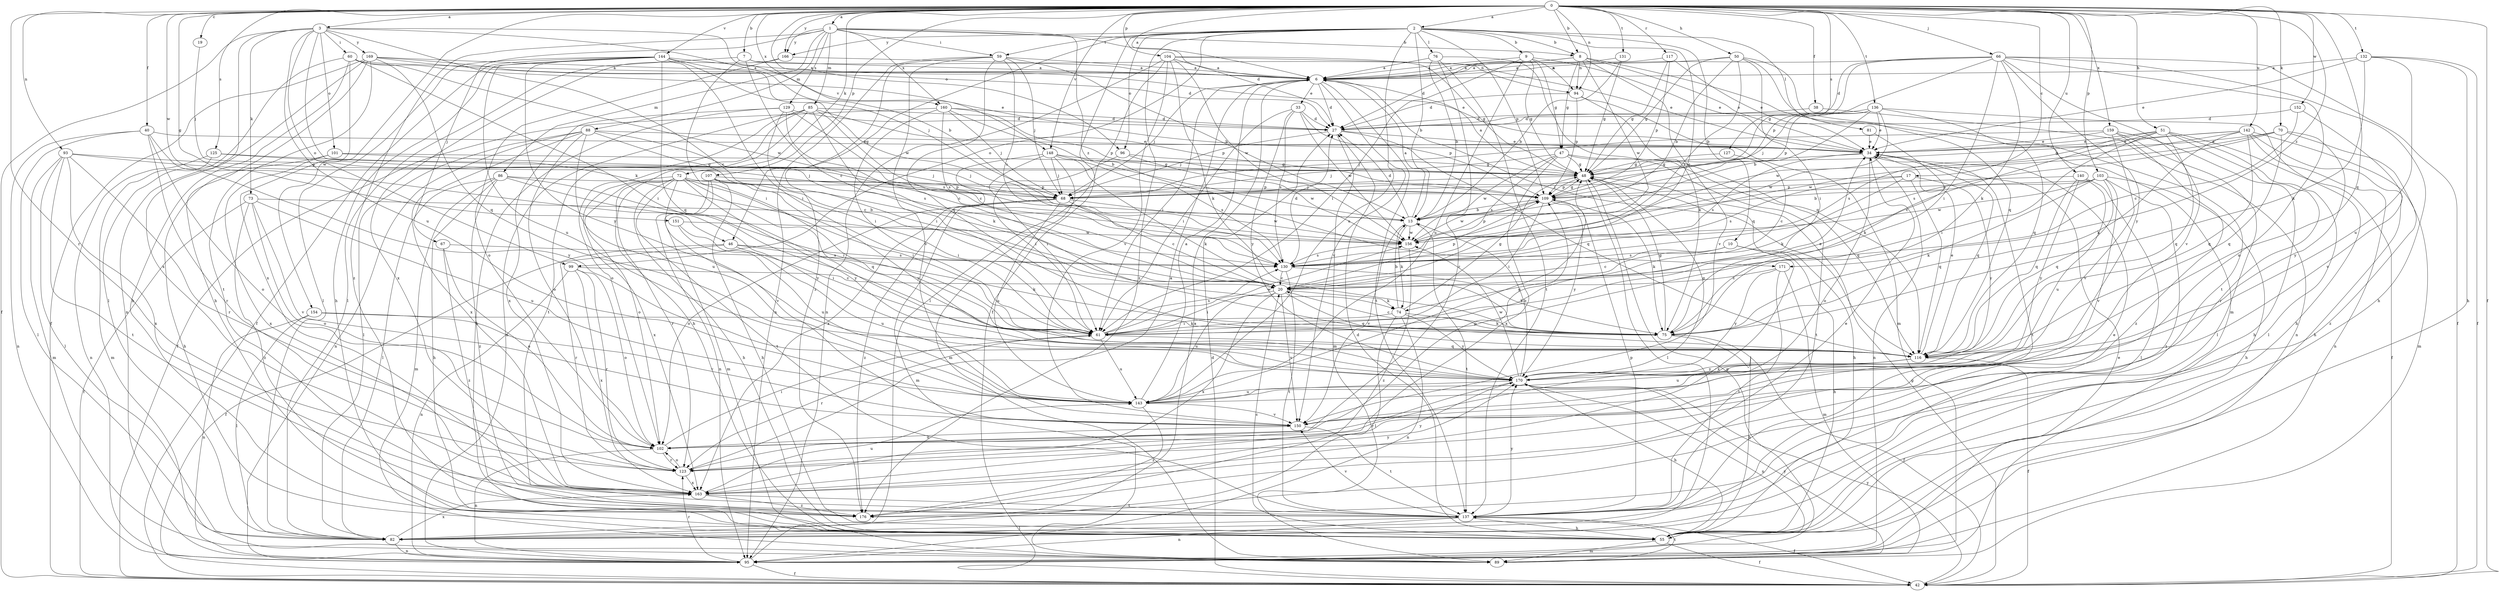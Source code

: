 strict digraph  {
0;
1;
2;
3;
6;
7;
8;
9;
10;
13;
17;
19;
20;
27;
33;
34;
38;
40;
42;
46;
47;
48;
50;
51;
55;
59;
60;
61;
66;
67;
68;
70;
72;
73;
74;
75;
76;
81;
82;
85;
86;
88;
89;
93;
94;
95;
96;
99;
101;
102;
103;
104;
107;
109;
116;
117;
123;
125;
127;
129;
130;
131;
132;
136;
137;
140;
142;
143;
144;
148;
150;
151;
152;
154;
156;
159;
160;
163;
166;
169;
170;
171;
176;
0 -> 1  [label=a];
0 -> 2  [label=a];
0 -> 3  [label=a];
0 -> 6  [label=a];
0 -> 7  [label=b];
0 -> 8  [label=b];
0 -> 17  [label=c];
0 -> 19  [label=c];
0 -> 38  [label=f];
0 -> 40  [label=f];
0 -> 42  [label=f];
0 -> 46  [label=g];
0 -> 50  [label=h];
0 -> 51  [label=h];
0 -> 66  [label=j];
0 -> 70  [label=k];
0 -> 72  [label=k];
0 -> 93  [label=n];
0 -> 94  [label=n];
0 -> 96  [label=o];
0 -> 103  [label=p];
0 -> 104  [label=p];
0 -> 107  [label=p];
0 -> 116  [label=q];
0 -> 117  [label=r];
0 -> 123  [label=r];
0 -> 125  [label=s];
0 -> 127  [label=s];
0 -> 131  [label=t];
0 -> 132  [label=t];
0 -> 136  [label=t];
0 -> 140  [label=u];
0 -> 142  [label=u];
0 -> 144  [label=v];
0 -> 148  [label=v];
0 -> 151  [label=w];
0 -> 152  [label=w];
0 -> 154  [label=w];
0 -> 159  [label=x];
0 -> 160  [label=x];
0 -> 166  [label=y];
0 -> 171  [label=z];
1 -> 8  [label=b];
1 -> 27  [label=d];
1 -> 59  [label=i];
1 -> 67  [label=j];
1 -> 85  [label=m];
1 -> 86  [label=m];
1 -> 88  [label=m];
1 -> 129  [label=s];
1 -> 160  [label=x];
1 -> 166  [label=y];
1 -> 171  [label=z];
1 -> 176  [label=z];
2 -> 8  [label=b];
2 -> 9  [label=b];
2 -> 10  [label=b];
2 -> 13  [label=b];
2 -> 20  [label=c];
2 -> 42  [label=f];
2 -> 46  [label=g];
2 -> 59  [label=i];
2 -> 76  [label=l];
2 -> 81  [label=l];
2 -> 96  [label=o];
2 -> 99  [label=o];
2 -> 109  [label=p];
2 -> 143  [label=u];
2 -> 166  [label=y];
2 -> 176  [label=z];
3 -> 13  [label=b];
3 -> 20  [label=c];
3 -> 42  [label=f];
3 -> 60  [label=i];
3 -> 73  [label=k];
3 -> 74  [label=k];
3 -> 99  [label=o];
3 -> 101  [label=o];
3 -> 143  [label=u];
3 -> 148  [label=v];
3 -> 163  [label=x];
3 -> 169  [label=y];
6 -> 27  [label=d];
6 -> 33  [label=e];
6 -> 61  [label=i];
6 -> 68  [label=j];
6 -> 116  [label=q];
6 -> 137  [label=t];
6 -> 150  [label=v];
7 -> 6  [label=a];
7 -> 20  [label=c];
7 -> 61  [label=i];
7 -> 82  [label=l];
7 -> 94  [label=n];
8 -> 6  [label=a];
8 -> 27  [label=d];
8 -> 34  [label=e];
8 -> 47  [label=g];
8 -> 89  [label=m];
8 -> 94  [label=n];
8 -> 150  [label=v];
8 -> 156  [label=w];
9 -> 6  [label=a];
9 -> 34  [label=e];
9 -> 47  [label=g];
9 -> 48  [label=g];
9 -> 61  [label=i];
9 -> 94  [label=n];
9 -> 143  [label=u];
10 -> 20  [label=c];
10 -> 55  [label=h];
10 -> 130  [label=s];
10 -> 163  [label=x];
13 -> 6  [label=a];
13 -> 27  [label=d];
13 -> 74  [label=k];
13 -> 137  [label=t];
13 -> 150  [label=v];
13 -> 156  [label=w];
17 -> 68  [label=j];
17 -> 74  [label=k];
17 -> 116  [label=q];
17 -> 130  [label=s];
17 -> 170  [label=y];
19 -> 68  [label=j];
20 -> 61  [label=i];
20 -> 74  [label=k];
20 -> 109  [label=p];
20 -> 116  [label=q];
20 -> 143  [label=u];
20 -> 150  [label=v];
20 -> 163  [label=x];
27 -> 34  [label=e];
27 -> 68  [label=j];
27 -> 89  [label=m];
27 -> 116  [label=q];
33 -> 27  [label=d];
33 -> 61  [label=i];
33 -> 109  [label=p];
33 -> 130  [label=s];
33 -> 156  [label=w];
33 -> 170  [label=y];
34 -> 48  [label=g];
34 -> 95  [label=n];
34 -> 102  [label=o];
34 -> 116  [label=q];
34 -> 130  [label=s];
34 -> 137  [label=t];
38 -> 27  [label=d];
38 -> 95  [label=n];
40 -> 34  [label=e];
40 -> 82  [label=l];
40 -> 95  [label=n];
40 -> 102  [label=o];
40 -> 123  [label=r];
40 -> 170  [label=y];
42 -> 27  [label=d];
42 -> 48  [label=g];
42 -> 170  [label=y];
46 -> 42  [label=f];
46 -> 75  [label=k];
46 -> 123  [label=r];
46 -> 130  [label=s];
46 -> 143  [label=u];
47 -> 48  [label=g];
47 -> 68  [label=j];
47 -> 116  [label=q];
47 -> 130  [label=s];
47 -> 137  [label=t];
47 -> 156  [label=w];
47 -> 163  [label=x];
48 -> 6  [label=a];
48 -> 55  [label=h];
48 -> 68  [label=j];
48 -> 82  [label=l];
48 -> 109  [label=p];
50 -> 6  [label=a];
50 -> 13  [label=b];
50 -> 48  [label=g];
50 -> 61  [label=i];
50 -> 116  [label=q];
50 -> 130  [label=s];
50 -> 137  [label=t];
51 -> 20  [label=c];
51 -> 34  [label=e];
51 -> 42  [label=f];
51 -> 61  [label=i];
51 -> 82  [label=l];
51 -> 116  [label=q];
51 -> 123  [label=r];
51 -> 130  [label=s];
55 -> 20  [label=c];
55 -> 27  [label=d];
55 -> 42  [label=f];
55 -> 89  [label=m];
59 -> 6  [label=a];
59 -> 13  [label=b];
59 -> 68  [label=j];
59 -> 95  [label=n];
59 -> 116  [label=q];
59 -> 130  [label=s];
59 -> 150  [label=v];
59 -> 176  [label=z];
60 -> 6  [label=a];
60 -> 34  [label=e];
60 -> 55  [label=h];
60 -> 61  [label=i];
60 -> 82  [label=l];
60 -> 156  [label=w];
60 -> 163  [label=x];
61 -> 116  [label=q];
61 -> 123  [label=r];
61 -> 130  [label=s];
61 -> 143  [label=u];
61 -> 156  [label=w];
66 -> 6  [label=a];
66 -> 27  [label=d];
66 -> 42  [label=f];
66 -> 48  [label=g];
66 -> 55  [label=h];
66 -> 61  [label=i];
66 -> 75  [label=k];
66 -> 102  [label=o];
66 -> 109  [label=p];
66 -> 150  [label=v];
66 -> 170  [label=y];
67 -> 102  [label=o];
67 -> 130  [label=s];
67 -> 176  [label=z];
68 -> 20  [label=c];
68 -> 89  [label=m];
68 -> 102  [label=o];
68 -> 143  [label=u];
68 -> 156  [label=w];
68 -> 176  [label=z];
70 -> 34  [label=e];
70 -> 116  [label=q];
70 -> 130  [label=s];
70 -> 156  [label=w];
70 -> 170  [label=y];
70 -> 176  [label=z];
72 -> 55  [label=h];
72 -> 61  [label=i];
72 -> 102  [label=o];
72 -> 109  [label=p];
72 -> 116  [label=q];
72 -> 123  [label=r];
72 -> 137  [label=t];
72 -> 150  [label=v];
72 -> 163  [label=x];
72 -> 170  [label=y];
73 -> 13  [label=b];
73 -> 42  [label=f];
73 -> 102  [label=o];
73 -> 143  [label=u];
73 -> 150  [label=v];
73 -> 176  [label=z];
74 -> 13  [label=b];
74 -> 48  [label=g];
74 -> 61  [label=i];
74 -> 75  [label=k];
74 -> 82  [label=l];
74 -> 95  [label=n];
74 -> 170  [label=y];
75 -> 20  [label=c];
75 -> 34  [label=e];
75 -> 42  [label=f];
75 -> 48  [label=g];
75 -> 55  [label=h];
76 -> 6  [label=a];
76 -> 13  [label=b];
76 -> 116  [label=q];
76 -> 123  [label=r];
76 -> 137  [label=t];
81 -> 34  [label=e];
81 -> 75  [label=k];
82 -> 95  [label=n];
82 -> 163  [label=x];
85 -> 20  [label=c];
85 -> 27  [label=d];
85 -> 55  [label=h];
85 -> 75  [label=k];
85 -> 95  [label=n];
85 -> 102  [label=o];
85 -> 109  [label=p];
85 -> 137  [label=t];
86 -> 55  [label=h];
86 -> 61  [label=i];
86 -> 82  [label=l];
86 -> 89  [label=m];
86 -> 109  [label=p];
86 -> 170  [label=y];
86 -> 176  [label=z];
88 -> 20  [label=c];
88 -> 34  [label=e];
88 -> 82  [label=l];
88 -> 95  [label=n];
88 -> 102  [label=o];
88 -> 130  [label=s];
88 -> 143  [label=u];
88 -> 163  [label=x];
89 -> 137  [label=t];
89 -> 170  [label=y];
93 -> 48  [label=g];
93 -> 68  [label=j];
93 -> 82  [label=l];
93 -> 89  [label=m];
93 -> 123  [label=r];
93 -> 137  [label=t];
93 -> 163  [label=x];
94 -> 27  [label=d];
94 -> 75  [label=k];
94 -> 89  [label=m];
94 -> 109  [label=p];
95 -> 6  [label=a];
95 -> 34  [label=e];
95 -> 42  [label=f];
95 -> 48  [label=g];
95 -> 123  [label=r];
96 -> 48  [label=g];
96 -> 61  [label=i];
96 -> 156  [label=w];
99 -> 20  [label=c];
99 -> 95  [label=n];
99 -> 102  [label=o];
99 -> 123  [label=r];
99 -> 163  [label=x];
101 -> 48  [label=g];
101 -> 55  [label=h];
101 -> 68  [label=j];
101 -> 163  [label=x];
102 -> 61  [label=i];
102 -> 95  [label=n];
102 -> 109  [label=p];
102 -> 123  [label=r];
103 -> 13  [label=b];
103 -> 55  [label=h];
103 -> 75  [label=k];
103 -> 109  [label=p];
103 -> 116  [label=q];
103 -> 150  [label=v];
103 -> 156  [label=w];
103 -> 176  [label=z];
104 -> 6  [label=a];
104 -> 34  [label=e];
104 -> 48  [label=g];
104 -> 75  [label=k];
104 -> 82  [label=l];
104 -> 95  [label=n];
104 -> 150  [label=v];
104 -> 156  [label=w];
107 -> 55  [label=h];
107 -> 61  [label=i];
107 -> 89  [label=m];
107 -> 95  [label=n];
107 -> 109  [label=p];
107 -> 170  [label=y];
109 -> 13  [label=b];
109 -> 48  [label=g];
109 -> 61  [label=i];
109 -> 75  [label=k];
109 -> 156  [label=w];
109 -> 170  [label=y];
116 -> 34  [label=e];
116 -> 42  [label=f];
116 -> 143  [label=u];
116 -> 170  [label=y];
117 -> 6  [label=a];
117 -> 34  [label=e];
117 -> 48  [label=g];
117 -> 109  [label=p];
123 -> 6  [label=a];
123 -> 102  [label=o];
123 -> 163  [label=x];
123 -> 170  [label=y];
125 -> 48  [label=g];
125 -> 68  [label=j];
125 -> 89  [label=m];
125 -> 95  [label=n];
127 -> 20  [label=c];
127 -> 48  [label=g];
129 -> 20  [label=c];
129 -> 27  [label=d];
129 -> 55  [label=h];
129 -> 61  [label=i];
129 -> 130  [label=s];
129 -> 163  [label=x];
130 -> 20  [label=c];
130 -> 27  [label=d];
130 -> 75  [label=k];
130 -> 137  [label=t];
131 -> 6  [label=a];
131 -> 13  [label=b];
131 -> 48  [label=g];
132 -> 6  [label=a];
132 -> 34  [label=e];
132 -> 42  [label=f];
132 -> 55  [label=h];
132 -> 75  [label=k];
132 -> 143  [label=u];
136 -> 13  [label=b];
136 -> 27  [label=d];
136 -> 34  [label=e];
136 -> 55  [label=h];
136 -> 68  [label=j];
136 -> 109  [label=p];
136 -> 116  [label=q];
136 -> 156  [label=w];
137 -> 34  [label=e];
137 -> 42  [label=f];
137 -> 55  [label=h];
137 -> 82  [label=l];
137 -> 95  [label=n];
137 -> 109  [label=p];
137 -> 150  [label=v];
137 -> 170  [label=y];
140 -> 82  [label=l];
140 -> 109  [label=p];
140 -> 116  [label=q];
140 -> 143  [label=u];
140 -> 170  [label=y];
142 -> 34  [label=e];
142 -> 48  [label=g];
142 -> 55  [label=h];
142 -> 75  [label=k];
142 -> 89  [label=m];
142 -> 95  [label=n];
142 -> 116  [label=q];
142 -> 156  [label=w];
143 -> 6  [label=a];
143 -> 48  [label=g];
143 -> 150  [label=v];
143 -> 176  [label=z];
144 -> 6  [label=a];
144 -> 42  [label=f];
144 -> 55  [label=h];
144 -> 61  [label=i];
144 -> 68  [label=j];
144 -> 82  [label=l];
144 -> 116  [label=q];
144 -> 143  [label=u];
144 -> 156  [label=w];
144 -> 170  [label=y];
148 -> 48  [label=g];
148 -> 61  [label=i];
148 -> 68  [label=j];
148 -> 75  [label=k];
148 -> 89  [label=m];
148 -> 130  [label=s];
148 -> 163  [label=x];
150 -> 102  [label=o];
150 -> 137  [label=t];
151 -> 61  [label=i];
151 -> 143  [label=u];
151 -> 156  [label=w];
152 -> 20  [label=c];
152 -> 27  [label=d];
152 -> 150  [label=v];
154 -> 75  [label=k];
154 -> 82  [label=l];
154 -> 95  [label=n];
154 -> 150  [label=v];
156 -> 109  [label=p];
156 -> 130  [label=s];
156 -> 176  [label=z];
159 -> 34  [label=e];
159 -> 55  [label=h];
159 -> 68  [label=j];
159 -> 82  [label=l];
159 -> 150  [label=v];
159 -> 176  [label=z];
160 -> 13  [label=b];
160 -> 27  [label=d];
160 -> 42  [label=f];
160 -> 61  [label=i];
160 -> 68  [label=j];
160 -> 109  [label=p];
160 -> 130  [label=s];
163 -> 34  [label=e];
163 -> 137  [label=t];
163 -> 143  [label=u];
163 -> 170  [label=y];
163 -> 176  [label=z];
166 -> 6  [label=a];
166 -> 102  [label=o];
166 -> 163  [label=x];
169 -> 6  [label=a];
169 -> 27  [label=d];
169 -> 34  [label=e];
169 -> 42  [label=f];
169 -> 55  [label=h];
169 -> 95  [label=n];
169 -> 116  [label=q];
169 -> 137  [label=t];
170 -> 13  [label=b];
170 -> 48  [label=g];
170 -> 55  [label=h];
170 -> 95  [label=n];
170 -> 123  [label=r];
170 -> 143  [label=u];
170 -> 156  [label=w];
171 -> 20  [label=c];
171 -> 89  [label=m];
171 -> 137  [label=t];
171 -> 170  [label=y];
}
